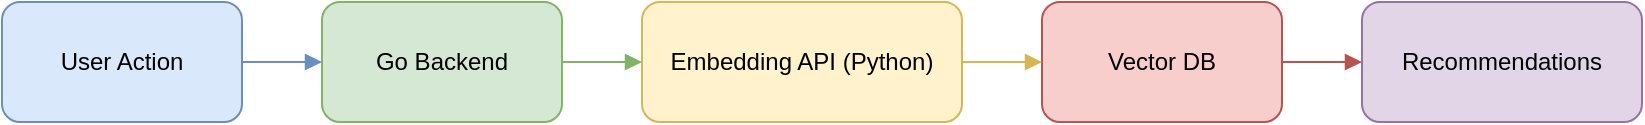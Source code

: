 <mxfile>
  <diagram name="Arquitetura AffinityMind" id="1">
    <mxGraphModel dx="1000" dy="600" grid="1" gridSize="10" guides="1" tooltips="1" connect="1" arrows="1" fold="1" page="1" pageScale="1" pageWidth="827" pageHeight="1169" math="0" shadow="0">
      <root>
        <mxCell id="0" />
        <mxCell id="1" parent="0" />
        <mxCell id="2" value="User Action" style="rounded=1;whiteSpace=wrap;html=1;fillColor=#dae8fc;strokeColor=#6c8ebf;" vertex="1" parent="1">
          <mxGeometry x="40" y="120" width="120" height="60" as="geometry" />
        </mxCell>
        <mxCell id="3" value="Go Backend" style="rounded=1;whiteSpace=wrap;html=1;fillColor=#d5e8d4;strokeColor=#82b366;" vertex="1" parent="1">
          <mxGeometry x="200" y="120" width="120" height="60" as="geometry" />
        </mxCell>
        <mxCell id="4" value="Embedding API (Python)" style="rounded=1;whiteSpace=wrap;html=1;fillColor=#fff2cc;strokeColor=#d6b656;" vertex="1" parent="1">
          <mxGeometry x="360" y="120" width="160" height="60" as="geometry" />
        </mxCell>
        <mxCell id="5" value="Vector DB" style="rounded=1;whiteSpace=wrap;html=1;fillColor=#f8cecc;strokeColor=#b85450;" vertex="1" parent="1">
          <mxGeometry x="560" y="120" width="120" height="60" as="geometry" />
        </mxCell>
        <mxCell id="6" value="Recommendations" style="rounded=1;whiteSpace=wrap;html=1;fillColor=#e1d5e7;strokeColor=#9673a6;" vertex="1" parent="1">
          <mxGeometry x="720" y="120" width="140" height="60" as="geometry" />
        </mxCell>
        <mxCell id="7" style="edgeStyle=orthogonalEdgeStyle;rounded=0;orthogonalLoop=1;jettySize=auto;html=1;endArrow=block;endFill=1;strokeColor=#6c8ebf;" edge="1" parent="1" source="2" target="3">
          <mxGeometry relative="1" as="geometry" />
        </mxCell>
        <mxCell id="8" style="edgeStyle=orthogonalEdgeStyle;rounded=0;orthogonalLoop=1;jettySize=auto;html=1;endArrow=block;endFill=1;strokeColor=#82b366;" edge="1" parent="1" source="3" target="4">
          <mxGeometry relative="1" as="geometry" />
        </mxCell>
        <mxCell id="9" style="edgeStyle=orthogonalEdgeStyle;rounded=0;orthogonalLoop=1;jettySize=auto;html=1;endArrow=block;endFill=1;strokeColor=#d6b656;" edge="1" parent="1" source="4" target="5">
          <mxGeometry relative="1" as="geometry" />
        </mxCell>
        <mxCell id="10" style="edgeStyle=orthogonalEdgeStyle;rounded=0;orthogonalLoop=1;jettySize=auto;html=1;endArrow=block;endFill=1;strokeColor=#b85450;" edge="1" parent="1" source="5" target="6">
          <mxGeometry relative="1" as="geometry" />
        </mxCell>
      </root>
    </mxGraphModel>
  </diagram>
</mxfile> 
